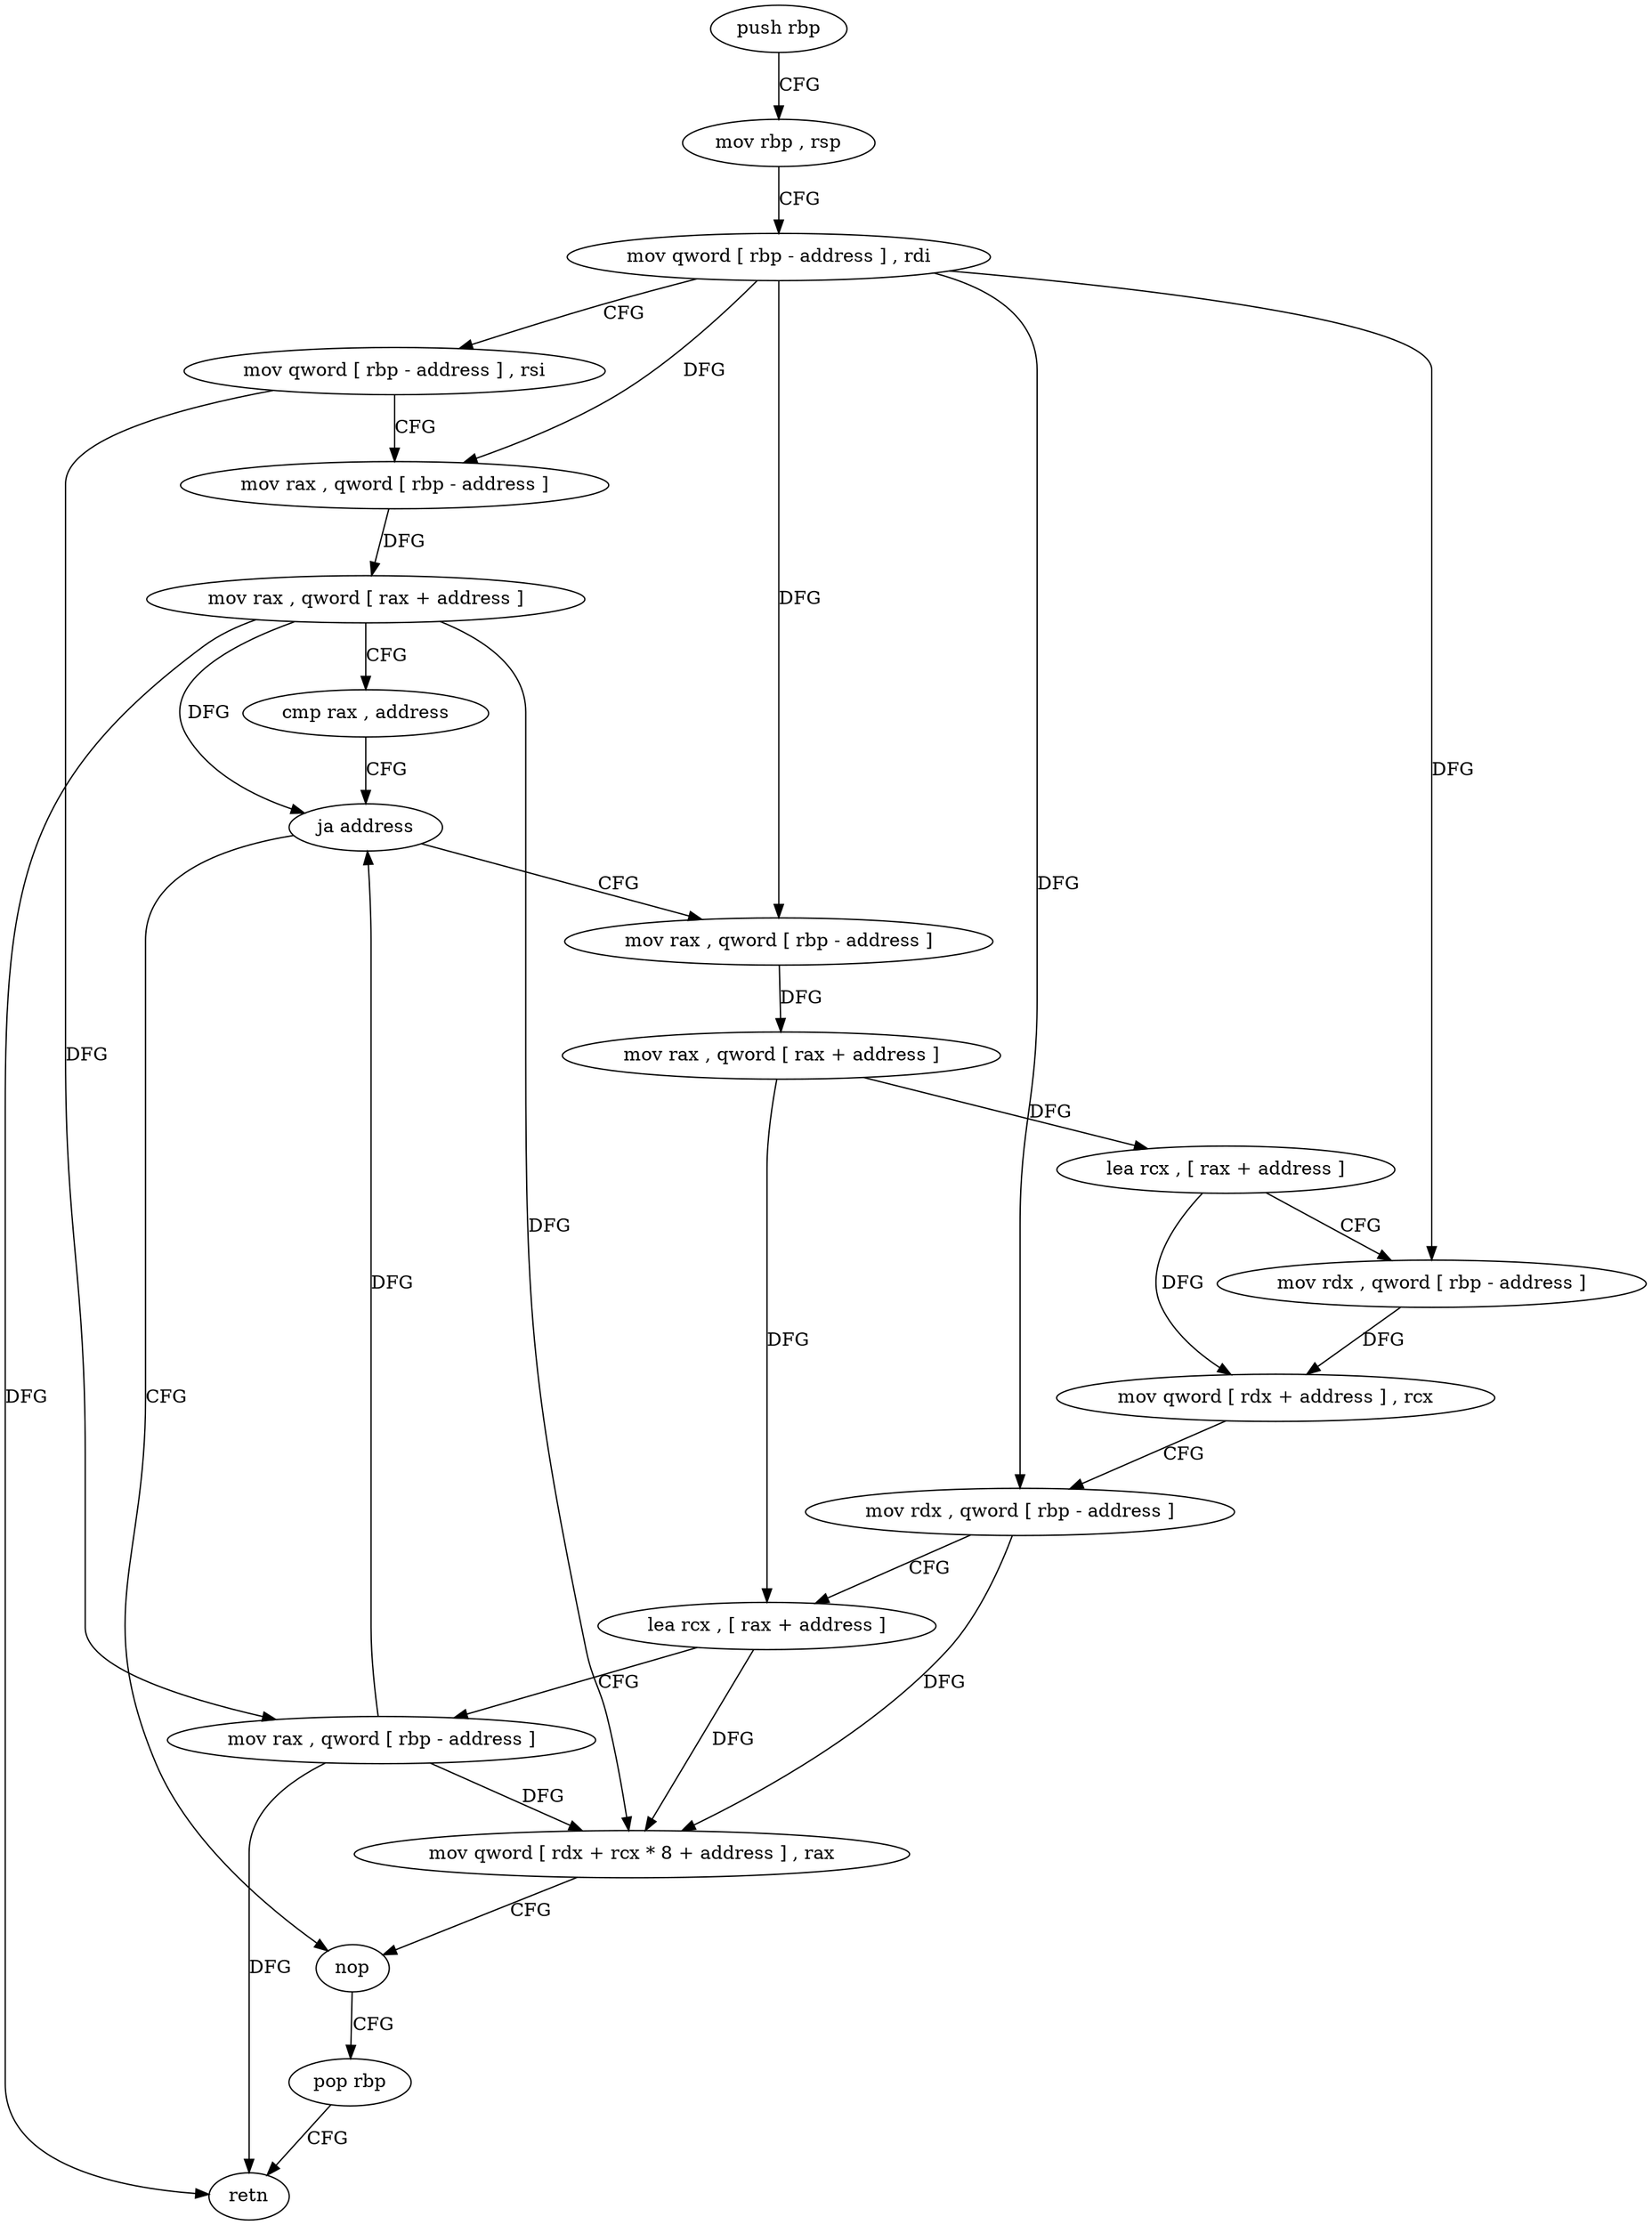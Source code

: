 digraph "func" {
"139058" [label = "push rbp" ]
"139059" [label = "mov rbp , rsp" ]
"139062" [label = "mov qword [ rbp - address ] , rdi" ]
"139066" [label = "mov qword [ rbp - address ] , rsi" ]
"139070" [label = "mov rax , qword [ rbp - address ]" ]
"139074" [label = "mov rax , qword [ rax + address ]" ]
"139078" [label = "cmp rax , address" ]
"139082" [label = "ja address" ]
"139121" [label = "nop" ]
"139084" [label = "mov rax , qword [ rbp - address ]" ]
"139122" [label = "pop rbp" ]
"139123" [label = "retn" ]
"139088" [label = "mov rax , qword [ rax + address ]" ]
"139092" [label = "lea rcx , [ rax + address ]" ]
"139096" [label = "mov rdx , qword [ rbp - address ]" ]
"139100" [label = "mov qword [ rdx + address ] , rcx" ]
"139104" [label = "mov rdx , qword [ rbp - address ]" ]
"139108" [label = "lea rcx , [ rax + address ]" ]
"139112" [label = "mov rax , qword [ rbp - address ]" ]
"139116" [label = "mov qword [ rdx + rcx * 8 + address ] , rax" ]
"139058" -> "139059" [ label = "CFG" ]
"139059" -> "139062" [ label = "CFG" ]
"139062" -> "139066" [ label = "CFG" ]
"139062" -> "139070" [ label = "DFG" ]
"139062" -> "139084" [ label = "DFG" ]
"139062" -> "139096" [ label = "DFG" ]
"139062" -> "139104" [ label = "DFG" ]
"139066" -> "139070" [ label = "CFG" ]
"139066" -> "139112" [ label = "DFG" ]
"139070" -> "139074" [ label = "DFG" ]
"139074" -> "139078" [ label = "CFG" ]
"139074" -> "139082" [ label = "DFG" ]
"139074" -> "139123" [ label = "DFG" ]
"139074" -> "139116" [ label = "DFG" ]
"139078" -> "139082" [ label = "CFG" ]
"139082" -> "139121" [ label = "CFG" ]
"139082" -> "139084" [ label = "CFG" ]
"139121" -> "139122" [ label = "CFG" ]
"139084" -> "139088" [ label = "DFG" ]
"139122" -> "139123" [ label = "CFG" ]
"139088" -> "139092" [ label = "DFG" ]
"139088" -> "139108" [ label = "DFG" ]
"139092" -> "139096" [ label = "CFG" ]
"139092" -> "139100" [ label = "DFG" ]
"139096" -> "139100" [ label = "DFG" ]
"139100" -> "139104" [ label = "CFG" ]
"139104" -> "139108" [ label = "CFG" ]
"139104" -> "139116" [ label = "DFG" ]
"139108" -> "139112" [ label = "CFG" ]
"139108" -> "139116" [ label = "DFG" ]
"139112" -> "139116" [ label = "DFG" ]
"139112" -> "139082" [ label = "DFG" ]
"139112" -> "139123" [ label = "DFG" ]
"139116" -> "139121" [ label = "CFG" ]
}
